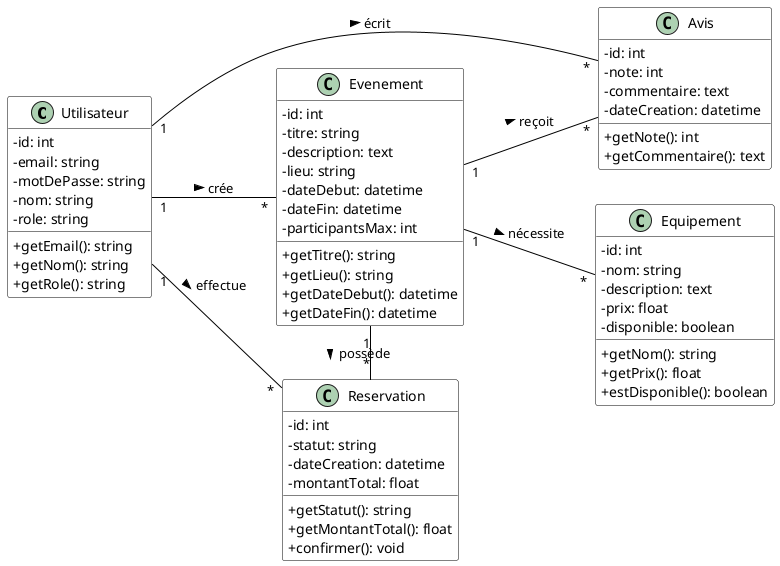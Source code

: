 @startuml Diagramme de Classes - Site de Camping

' Style settings
skinparam classAttributeIconSize 0
skinparam class {
    BackgroundColor White
    ArrowColor Black
    BorderColor Black
    FontSize 14
}

' Classes arranged horizontally with organic flow
class Utilisateur {
    -id: int
    -email: string
    -motDePasse: string
    -nom: string
    -role: string
    +getEmail(): string
    +getNom(): string
    +getRole(): string
}

class Evenement {
    -id: int
    -titre: string
    -description: text
    -lieu: string
    -dateDebut: datetime
    -dateFin: datetime
    -participantsMax: int
    +getTitre(): string
    +getLieu(): string
    +getDateDebut(): datetime
    +getDateFin(): datetime
}

class Reservation {
    -id: int
    -statut: string
    -dateCreation: datetime
    -montantTotal: float
    +getStatut(): string
    +getMontantTotal(): float
    +confirmer(): void
}

class Avis {
    -id: int
    -note: int
    -commentaire: text
    -dateCreation: datetime
    +getNote(): int
    +getCommentaire(): text
}

class Equipement {
    -id: int
    -nom: string
    -description: text
    -prix: float
    -disponible: boolean
    +getNom(): string
    +getPrix(): float
    +estDisponible(): boolean
}

' Horizontal layout with staggered vertical positioning
left to right direction

Utilisateur -[hidden]r- Evenement
Evenement -[hidden]r- Reservation
Reservation -[hidden]r- Avis
Avis -[hidden]r- Equipement

' Vertical offsets for organic flow
Evenement -[hidden]up- Reservation
Avis -[hidden]down- Equipement

' Relations principales
Utilisateur "1" -- "*" Evenement : crée >
Utilisateur "1" -- "*" Reservation : effectue >
Utilisateur "1" -- "*" Avis : écrit >

Evenement "1" -- "*" Reservation : possède >
Evenement "1" -- "*" Avis : reçoit >
Evenement "1" -- "*" Equipement : nécessite >

@enduml